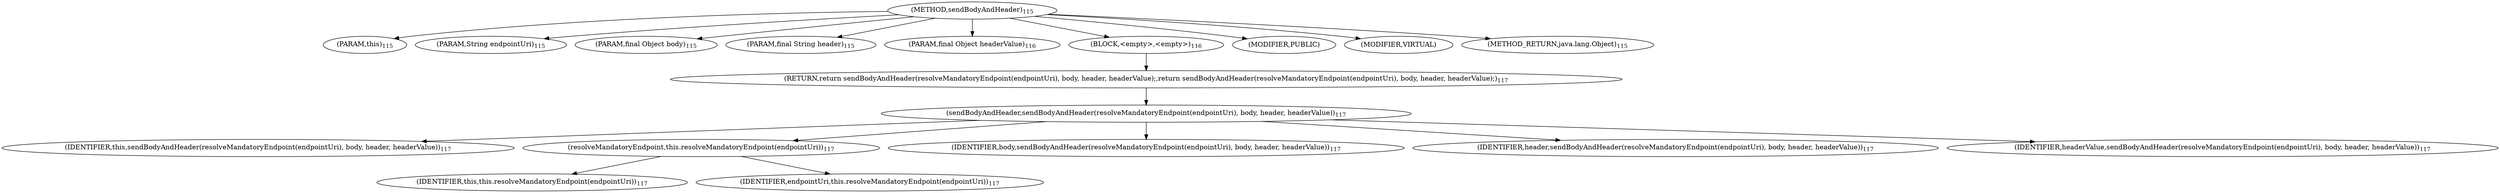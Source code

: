 digraph "sendBodyAndHeader" {  
"398" [label = <(METHOD,sendBodyAndHeader)<SUB>115</SUB>> ]
"35" [label = <(PARAM,this)<SUB>115</SUB>> ]
"399" [label = <(PARAM,String endpointUri)<SUB>115</SUB>> ]
"400" [label = <(PARAM,final Object body)<SUB>115</SUB>> ]
"401" [label = <(PARAM,final String header)<SUB>115</SUB>> ]
"402" [label = <(PARAM,final Object headerValue)<SUB>116</SUB>> ]
"403" [label = <(BLOCK,&lt;empty&gt;,&lt;empty&gt;)<SUB>116</SUB>> ]
"404" [label = <(RETURN,return sendBodyAndHeader(resolveMandatoryEndpoint(endpointUri), body, header, headerValue);,return sendBodyAndHeader(resolveMandatoryEndpoint(endpointUri), body, header, headerValue);)<SUB>117</SUB>> ]
"405" [label = <(sendBodyAndHeader,sendBodyAndHeader(resolveMandatoryEndpoint(endpointUri), body, header, headerValue))<SUB>117</SUB>> ]
"36" [label = <(IDENTIFIER,this,sendBodyAndHeader(resolveMandatoryEndpoint(endpointUri), body, header, headerValue))<SUB>117</SUB>> ]
"406" [label = <(resolveMandatoryEndpoint,this.resolveMandatoryEndpoint(endpointUri))<SUB>117</SUB>> ]
"34" [label = <(IDENTIFIER,this,this.resolveMandatoryEndpoint(endpointUri))<SUB>117</SUB>> ]
"407" [label = <(IDENTIFIER,endpointUri,this.resolveMandatoryEndpoint(endpointUri))<SUB>117</SUB>> ]
"408" [label = <(IDENTIFIER,body,sendBodyAndHeader(resolveMandatoryEndpoint(endpointUri), body, header, headerValue))<SUB>117</SUB>> ]
"409" [label = <(IDENTIFIER,header,sendBodyAndHeader(resolveMandatoryEndpoint(endpointUri), body, header, headerValue))<SUB>117</SUB>> ]
"410" [label = <(IDENTIFIER,headerValue,sendBodyAndHeader(resolveMandatoryEndpoint(endpointUri), body, header, headerValue))<SUB>117</SUB>> ]
"411" [label = <(MODIFIER,PUBLIC)> ]
"412" [label = <(MODIFIER,VIRTUAL)> ]
"413" [label = <(METHOD_RETURN,java.lang.Object)<SUB>115</SUB>> ]
  "398" -> "35" 
  "398" -> "399" 
  "398" -> "400" 
  "398" -> "401" 
  "398" -> "402" 
  "398" -> "403" 
  "398" -> "411" 
  "398" -> "412" 
  "398" -> "413" 
  "403" -> "404" 
  "404" -> "405" 
  "405" -> "36" 
  "405" -> "406" 
  "405" -> "408" 
  "405" -> "409" 
  "405" -> "410" 
  "406" -> "34" 
  "406" -> "407" 
}
